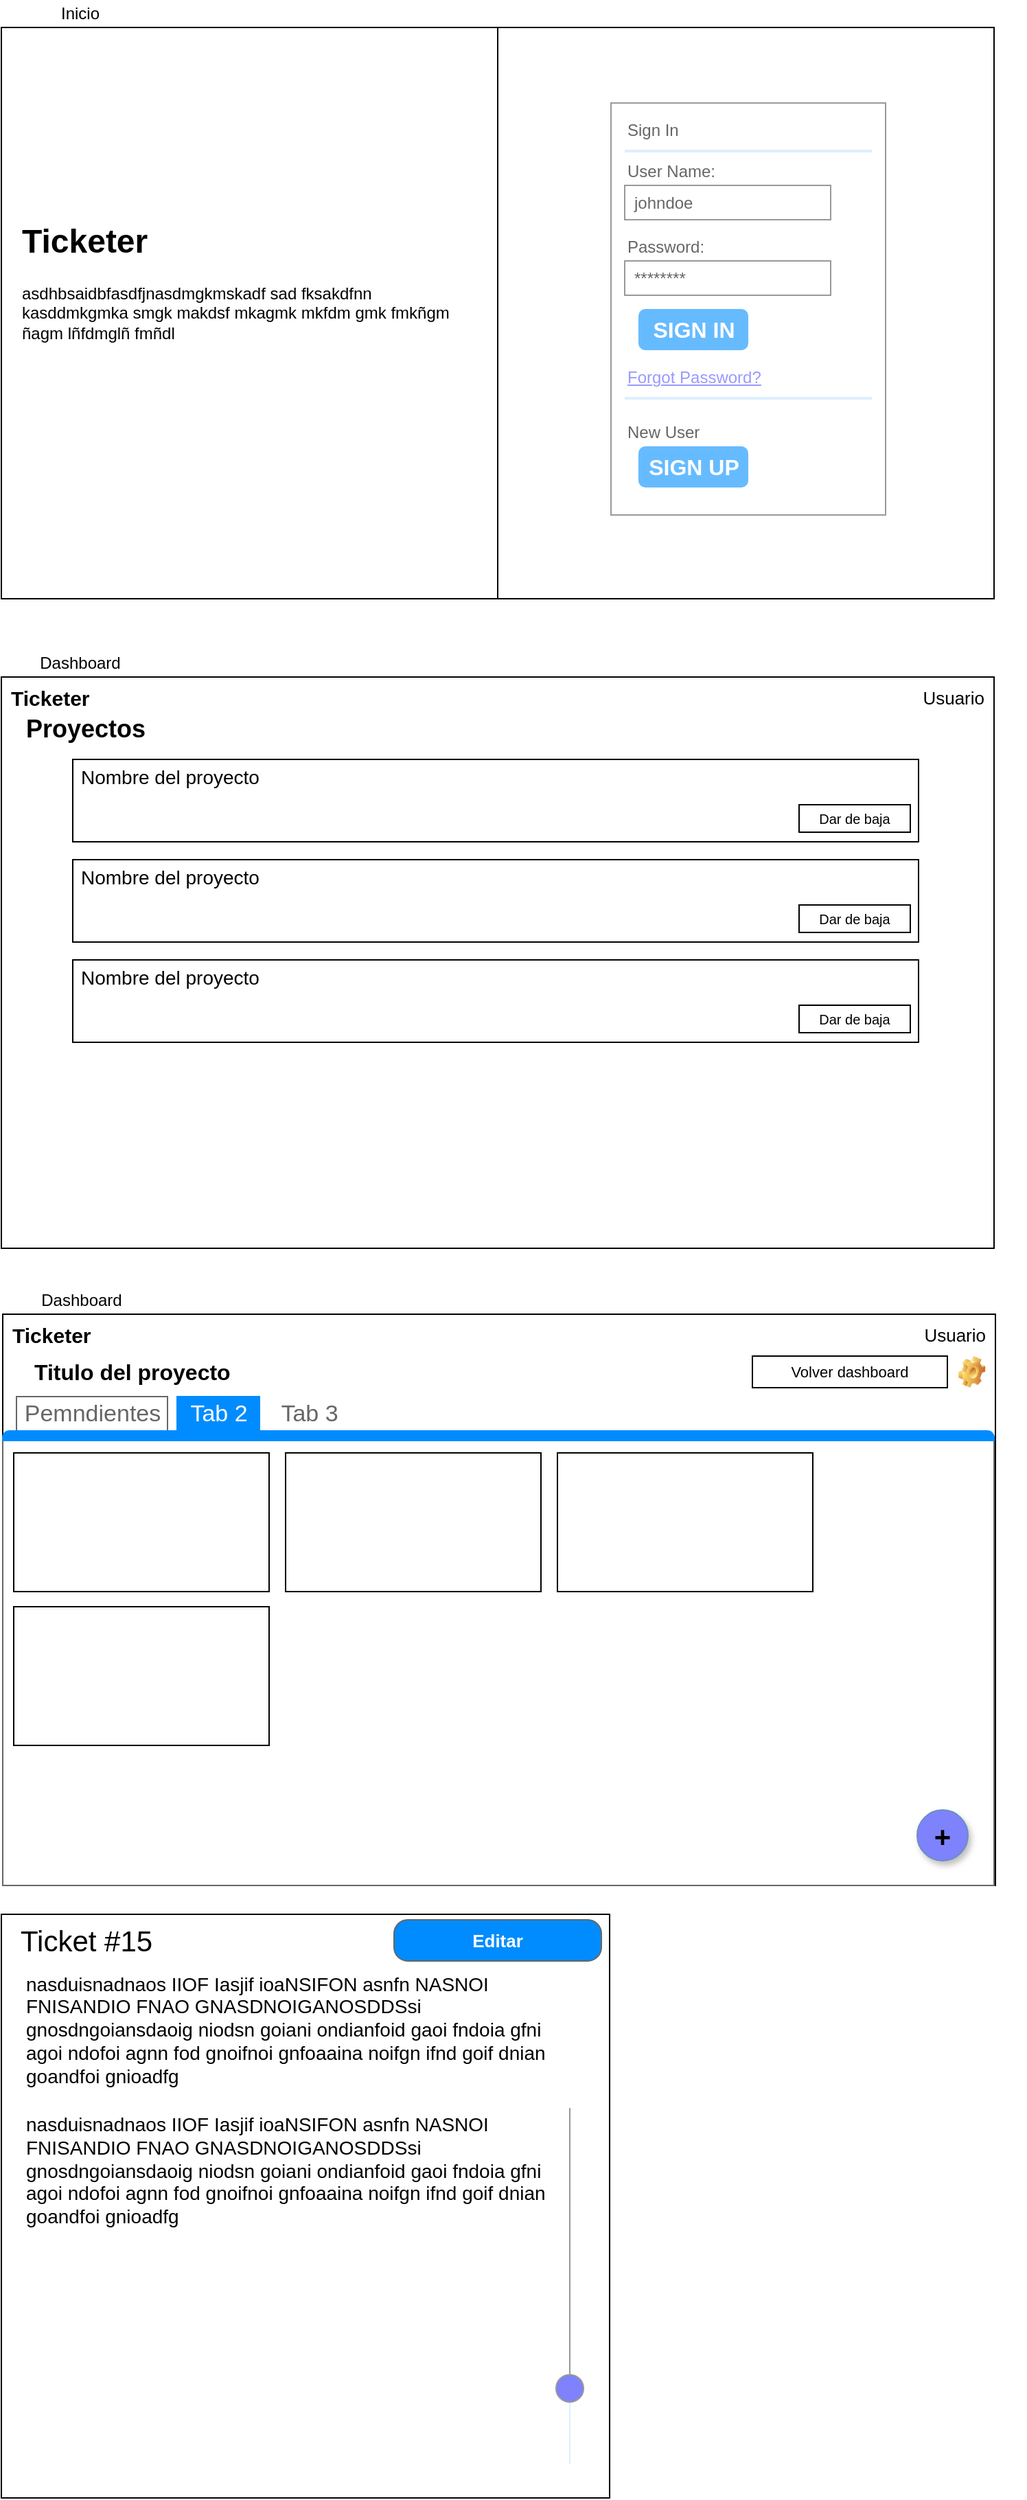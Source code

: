 <mxfile version="12.5.1" type="device"><diagram id="GGunJ3e7EhIM0FRUgS_Q" name="Página-1"><mxGraphModel dx="868" dy="572" grid="0" gridSize="10" guides="1" tooltips="1" connect="1" arrows="1" fold="1" page="0" pageScale="1" pageWidth="827" pageHeight="1169" math="0" shadow="0"><root><mxCell id="0"/><mxCell id="1" parent="0"/><mxCell id="hz0STk0o0sTOq8Ek1CRq-34" value="" style="group" vertex="1" connectable="0" parent="1"><mxGeometry x="46" y="23" width="723" height="436" as="geometry"/></mxCell><mxCell id="hz0STk0o0sTOq8Ek1CRq-16" value="" style="group;container=1;" vertex="1" connectable="0" parent="hz0STk0o0sTOq8Ek1CRq-34"><mxGeometry width="723" height="436" as="geometry"/></mxCell><mxCell id="hz0STk0o0sTOq8Ek1CRq-1" value="" style="rounded=0;whiteSpace=wrap;html=1;" vertex="1" parent="hz0STk0o0sTOq8Ek1CRq-16"><mxGeometry y="20" width="723" height="416" as="geometry"/></mxCell><mxCell id="hz0STk0o0sTOq8Ek1CRq-2" value="&lt;h1&gt;Ticketer&lt;/h1&gt;&lt;div&gt;asdhbsaidbfasdfjnasdmgkmskadf sad fksakdfnn kasddmkgmka smgk makdsf mkagmk mkfdm gmk fmkñgm ñagm lñfdmglñ fmñdl&amp;nbsp;&lt;/div&gt;" style="text;html=1;strokeColor=none;fillColor=none;spacing=5;spacingTop=-20;whiteSpace=wrap;overflow=hidden;rounded=0;" vertex="1" parent="hz0STk0o0sTOq8Ek1CRq-16"><mxGeometry x="10" y="156" width="342" height="129" as="geometry"/></mxCell><mxCell id="hz0STk0o0sTOq8Ek1CRq-3" value="" style="strokeWidth=1;shadow=0;dashed=0;align=center;html=1;shape=mxgraph.mockup.forms.rrect;rSize=0;strokeColor=#999999;fillColor=#ffffff;" vertex="1" parent="hz0STk0o0sTOq8Ek1CRq-16"><mxGeometry x="444" y="75" width="200" height="300" as="geometry"/></mxCell><mxCell id="hz0STk0o0sTOq8Ek1CRq-4" value="Sign In" style="strokeWidth=1;shadow=0;dashed=0;align=center;html=1;shape=mxgraph.mockup.forms.anchor;fontSize=12;fontColor=#666666;align=left;resizeWidth=1;spacingLeft=0;" vertex="1" parent="hz0STk0o0sTOq8Ek1CRq-3"><mxGeometry width="100" height="20" relative="1" as="geometry"><mxPoint x="10" y="10" as="offset"/></mxGeometry></mxCell><mxCell id="hz0STk0o0sTOq8Ek1CRq-5" value="" style="shape=line;strokeColor=#ddeeff;strokeWidth=2;html=1;resizeWidth=1;" vertex="1" parent="hz0STk0o0sTOq8Ek1CRq-3"><mxGeometry width="180" height="10" relative="1" as="geometry"><mxPoint x="10" y="30" as="offset"/></mxGeometry></mxCell><mxCell id="hz0STk0o0sTOq8Ek1CRq-6" value="User Name:" style="strokeWidth=1;shadow=0;dashed=0;align=center;html=1;shape=mxgraph.mockup.forms.anchor;fontSize=12;fontColor=#666666;align=left;resizeWidth=1;spacingLeft=0;" vertex="1" parent="hz0STk0o0sTOq8Ek1CRq-3"><mxGeometry width="100" height="20" relative="1" as="geometry"><mxPoint x="10" y="40" as="offset"/></mxGeometry></mxCell><mxCell id="hz0STk0o0sTOq8Ek1CRq-7" value="johndoe" style="strokeWidth=1;shadow=0;dashed=0;align=center;html=1;shape=mxgraph.mockup.forms.rrect;rSize=0;strokeColor=#999999;fontColor=#666666;align=left;spacingLeft=5;resizeWidth=1;" vertex="1" parent="hz0STk0o0sTOq8Ek1CRq-3"><mxGeometry width="150" height="25" relative="1" as="geometry"><mxPoint x="10" y="60" as="offset"/></mxGeometry></mxCell><mxCell id="hz0STk0o0sTOq8Ek1CRq-8" value="Password:" style="strokeWidth=1;shadow=0;dashed=0;align=center;html=1;shape=mxgraph.mockup.forms.anchor;fontSize=12;fontColor=#666666;align=left;resizeWidth=1;spacingLeft=0;" vertex="1" parent="hz0STk0o0sTOq8Ek1CRq-3"><mxGeometry width="100" height="20" relative="1" as="geometry"><mxPoint x="10" y="95" as="offset"/></mxGeometry></mxCell><mxCell id="hz0STk0o0sTOq8Ek1CRq-9" value="********" style="strokeWidth=1;shadow=0;dashed=0;align=center;html=1;shape=mxgraph.mockup.forms.rrect;rSize=0;strokeColor=#999999;fontColor=#666666;align=left;spacingLeft=5;resizeWidth=1;" vertex="1" parent="hz0STk0o0sTOq8Ek1CRq-3"><mxGeometry width="150" height="25" relative="1" as="geometry"><mxPoint x="10" y="115" as="offset"/></mxGeometry></mxCell><mxCell id="hz0STk0o0sTOq8Ek1CRq-10" value="SIGN IN" style="strokeWidth=1;shadow=0;dashed=0;align=center;html=1;shape=mxgraph.mockup.forms.rrect;rSize=5;strokeColor=none;fontColor=#ffffff;fillColor=#66bbff;fontSize=16;fontStyle=1;" vertex="1" parent="hz0STk0o0sTOq8Ek1CRq-3"><mxGeometry y="1" width="80" height="30" relative="1" as="geometry"><mxPoint x="20" y="-150" as="offset"/></mxGeometry></mxCell><mxCell id="hz0STk0o0sTOq8Ek1CRq-11" value="Forgot Password?" style="strokeWidth=1;shadow=0;dashed=0;align=center;html=1;shape=mxgraph.mockup.forms.anchor;fontSize=12;fontColor=#9999ff;align=left;spacingLeft=0;fontStyle=4;resizeWidth=1;" vertex="1" parent="hz0STk0o0sTOq8Ek1CRq-3"><mxGeometry y="1" width="150" height="20" relative="1" as="geometry"><mxPoint x="10" y="-110" as="offset"/></mxGeometry></mxCell><mxCell id="hz0STk0o0sTOq8Ek1CRq-12" value="" style="shape=line;strokeColor=#ddeeff;strokeWidth=2;html=1;resizeWidth=1;" vertex="1" parent="hz0STk0o0sTOq8Ek1CRq-3"><mxGeometry y="1" width="180" height="10" relative="1" as="geometry"><mxPoint x="10" y="-90" as="offset"/></mxGeometry></mxCell><mxCell id="hz0STk0o0sTOq8Ek1CRq-13" value="New User" style="strokeWidth=1;shadow=0;dashed=0;align=center;html=1;shape=mxgraph.mockup.forms.anchor;fontSize=12;fontColor=#666666;align=left;spacingLeft=0;resizeWidth=1;" vertex="1" parent="hz0STk0o0sTOq8Ek1CRq-3"><mxGeometry y="1" width="150" height="20" relative="1" as="geometry"><mxPoint x="10" y="-70" as="offset"/></mxGeometry></mxCell><mxCell id="hz0STk0o0sTOq8Ek1CRq-14" value="SIGN UP" style="strokeWidth=1;shadow=0;dashed=0;align=center;html=1;shape=mxgraph.mockup.forms.rrect;rSize=5;strokeColor=none;fontColor=#ffffff;fillColor=#66bbff;fontSize=16;fontStyle=1;" vertex="1" parent="hz0STk0o0sTOq8Ek1CRq-3"><mxGeometry y="1" width="80" height="30" relative="1" as="geometry"><mxPoint x="20" y="-50" as="offset"/></mxGeometry></mxCell><mxCell id="hz0STk0o0sTOq8Ek1CRq-15" value="Inicio" style="text;html=1;strokeColor=none;fillColor=none;align=center;verticalAlign=middle;whiteSpace=wrap;rounded=0;" vertex="1" parent="hz0STk0o0sTOq8Ek1CRq-16"><mxGeometry width="115" height="20" as="geometry"/></mxCell><mxCell id="hz0STk0o0sTOq8Ek1CRq-33" value="" style="endArrow=none;html=1;entryX=0.5;entryY=0;entryDx=0;entryDy=0;exitX=0.5;exitY=1;exitDx=0;exitDy=0;" edge="1" parent="hz0STk0o0sTOq8Ek1CRq-16" source="hz0STk0o0sTOq8Ek1CRq-1" target="hz0STk0o0sTOq8Ek1CRq-1"><mxGeometry width="50" height="50" relative="1" as="geometry"><mxPoint x="330" y="123" as="sourcePoint"/><mxPoint x="380" y="73" as="targetPoint"/></mxGeometry></mxCell><mxCell id="hz0STk0o0sTOq8Ek1CRq-69" value="" style="group" vertex="1" connectable="0" parent="1"><mxGeometry x="46" y="496" width="724" height="436" as="geometry"/></mxCell><mxCell id="hz0STk0o0sTOq8Ek1CRq-17" value="" style="group;container=1;" vertex="1" connectable="0" parent="hz0STk0o0sTOq8Ek1CRq-69"><mxGeometry width="723" height="436" as="geometry"/></mxCell><mxCell id="hz0STk0o0sTOq8Ek1CRq-18" value="" style="rounded=0;whiteSpace=wrap;html=1;" vertex="1" parent="hz0STk0o0sTOq8Ek1CRq-17"><mxGeometry y="20" width="723" height="416" as="geometry"/></mxCell><mxCell id="hz0STk0o0sTOq8Ek1CRq-32" value="Dashboard" style="text;html=1;strokeColor=none;fillColor=none;align=center;verticalAlign=middle;whiteSpace=wrap;rounded=0;" vertex="1" parent="hz0STk0o0sTOq8Ek1CRq-17"><mxGeometry width="115" height="20" as="geometry"/></mxCell><mxCell id="hz0STk0o0sTOq8Ek1CRq-35" value="Ticketer" style="text;html=1;strokeColor=none;fillColor=none;align=left;verticalAlign=middle;whiteSpace=wrap;rounded=0;fontStyle=1;fontSize=15;" vertex="1" parent="hz0STk0o0sTOq8Ek1CRq-17"><mxGeometry x="5" y="23" width="110" height="23" as="geometry"/></mxCell><mxCell id="hz0STk0o0sTOq8Ek1CRq-36" value="Usuario" style="text;html=1;strokeColor=none;fillColor=none;align=right;verticalAlign=middle;whiteSpace=wrap;rounded=0;fontSize=13;" vertex="1" parent="hz0STk0o0sTOq8Ek1CRq-17"><mxGeometry x="607" y="24.5" width="111" height="20" as="geometry"/></mxCell><mxCell id="hz0STk0o0sTOq8Ek1CRq-53" value="Proyectos" style="text;html=1;strokeColor=none;fillColor=none;align=left;verticalAlign=middle;whiteSpace=wrap;rounded=0;fontStyle=1;fontSize=18;" vertex="1" parent="hz0STk0o0sTOq8Ek1CRq-17"><mxGeometry x="16" y="46" width="110" height="23" as="geometry"/></mxCell><mxCell id="hz0STk0o0sTOq8Ek1CRq-60" value="" style="group" vertex="1" connectable="0" parent="hz0STk0o0sTOq8Ek1CRq-17"><mxGeometry x="52" y="80" width="616" height="60" as="geometry"/></mxCell><mxCell id="hz0STk0o0sTOq8Ek1CRq-54" value="" style="rounded=0;whiteSpace=wrap;html=1;fontSize=13;align=right;" vertex="1" parent="hz0STk0o0sTOq8Ek1CRq-60"><mxGeometry width="616" height="60" as="geometry"/></mxCell><mxCell id="hz0STk0o0sTOq8Ek1CRq-58" value="Dar de baja" style="rounded=0;whiteSpace=wrap;html=1;fontSize=10;align=center;" vertex="1" parent="hz0STk0o0sTOq8Ek1CRq-60"><mxGeometry x="529" y="33" width="81" height="20" as="geometry"/></mxCell><mxCell id="hz0STk0o0sTOq8Ek1CRq-59" value="Nombre del proyecto" style="text;html=1;strokeColor=none;fillColor=none;align=left;verticalAlign=middle;whiteSpace=wrap;rounded=0;fontSize=14;" vertex="1" parent="hz0STk0o0sTOq8Ek1CRq-60"><mxGeometry x="4" y="3" width="238" height="20" as="geometry"/></mxCell><mxCell id="hz0STk0o0sTOq8Ek1CRq-61" value="" style="group" vertex="1" connectable="0" parent="hz0STk0o0sTOq8Ek1CRq-17"><mxGeometry x="52" y="153" width="616" height="60" as="geometry"/></mxCell><mxCell id="hz0STk0o0sTOq8Ek1CRq-62" value="" style="rounded=0;whiteSpace=wrap;html=1;fontSize=13;align=right;" vertex="1" parent="hz0STk0o0sTOq8Ek1CRq-61"><mxGeometry width="616" height="60" as="geometry"/></mxCell><mxCell id="hz0STk0o0sTOq8Ek1CRq-63" value="Dar de baja" style="rounded=0;whiteSpace=wrap;html=1;fontSize=10;align=center;" vertex="1" parent="hz0STk0o0sTOq8Ek1CRq-61"><mxGeometry x="529" y="33" width="81" height="20" as="geometry"/></mxCell><mxCell id="hz0STk0o0sTOq8Ek1CRq-64" value="Nombre del proyecto" style="text;html=1;strokeColor=none;fillColor=none;align=left;verticalAlign=middle;whiteSpace=wrap;rounded=0;fontSize=14;" vertex="1" parent="hz0STk0o0sTOq8Ek1CRq-61"><mxGeometry x="4" y="3" width="238" height="20" as="geometry"/></mxCell><mxCell id="hz0STk0o0sTOq8Ek1CRq-65" value="" style="group" vertex="1" connectable="0" parent="hz0STk0o0sTOq8Ek1CRq-17"><mxGeometry x="52" y="226" width="616" height="60" as="geometry"/></mxCell><mxCell id="hz0STk0o0sTOq8Ek1CRq-66" value="" style="rounded=0;whiteSpace=wrap;html=1;fontSize=13;align=right;" vertex="1" parent="hz0STk0o0sTOq8Ek1CRq-65"><mxGeometry width="616" height="60" as="geometry"/></mxCell><mxCell id="hz0STk0o0sTOq8Ek1CRq-67" value="Dar de baja" style="rounded=0;whiteSpace=wrap;html=1;fontSize=10;align=center;" vertex="1" parent="hz0STk0o0sTOq8Ek1CRq-65"><mxGeometry x="529" y="33" width="81" height="20" as="geometry"/></mxCell><mxCell id="hz0STk0o0sTOq8Ek1CRq-68" value="Nombre del proyecto" style="text;html=1;strokeColor=none;fillColor=none;align=left;verticalAlign=middle;whiteSpace=wrap;rounded=0;fontSize=14;" vertex="1" parent="hz0STk0o0sTOq8Ek1CRq-65"><mxGeometry x="4" y="3" width="238" height="20" as="geometry"/></mxCell><mxCell id="hz0STk0o0sTOq8Ek1CRq-70" value="" style="group;container=1;" vertex="1" connectable="0" parent="1"><mxGeometry x="47" y="960" width="745" height="436" as="geometry"/></mxCell><mxCell id="hz0STk0o0sTOq8Ek1CRq-71" value="" style="group;container=1;" vertex="1" connectable="0" parent="hz0STk0o0sTOq8Ek1CRq-70"><mxGeometry width="745" height="436" as="geometry"/></mxCell><mxCell id="hz0STk0o0sTOq8Ek1CRq-72" value="" style="rounded=0;whiteSpace=wrap;html=1;" vertex="1" parent="hz0STk0o0sTOq8Ek1CRq-71"><mxGeometry y="20" width="723" height="416" as="geometry"/></mxCell><mxCell id="hz0STk0o0sTOq8Ek1CRq-73" value="Dashboard" style="text;html=1;strokeColor=none;fillColor=none;align=center;verticalAlign=middle;whiteSpace=wrap;rounded=0;" vertex="1" parent="hz0STk0o0sTOq8Ek1CRq-71"><mxGeometry width="115" height="20" as="geometry"/></mxCell><mxCell id="hz0STk0o0sTOq8Ek1CRq-74" value="Ticketer" style="text;html=1;strokeColor=none;fillColor=none;align=left;verticalAlign=middle;whiteSpace=wrap;rounded=0;fontStyle=1;fontSize=15;" vertex="1" parent="hz0STk0o0sTOq8Ek1CRq-71"><mxGeometry x="5" y="23" width="110" height="23" as="geometry"/></mxCell><mxCell id="hz0STk0o0sTOq8Ek1CRq-75" value="Usuario" style="text;html=1;strokeColor=none;fillColor=none;align=right;verticalAlign=middle;whiteSpace=wrap;rounded=0;fontSize=13;" vertex="1" parent="hz0STk0o0sTOq8Ek1CRq-71"><mxGeometry x="607" y="24.5" width="111" height="20" as="geometry"/></mxCell><mxCell id="hz0STk0o0sTOq8Ek1CRq-89" value="Titulo del proyecto" style="text;html=1;strokeColor=none;fillColor=none;align=left;verticalAlign=middle;whiteSpace=wrap;rounded=0;fontSize=16;fontStyle=1" vertex="1" parent="hz0STk0o0sTOq8Ek1CRq-71"><mxGeometry x="21" y="50" width="177" height="24" as="geometry"/></mxCell><mxCell id="hz0STk0o0sTOq8Ek1CRq-91" value="" style="strokeWidth=1;shadow=0;dashed=0;align=center;html=1;shape=mxgraph.mockup.containers.marginRect2;rectMarginTop=32;strokeColor=#666666;gradientColor=none;fontSize=16;" vertex="1" parent="hz0STk0o0sTOq8Ek1CRq-71"><mxGeometry y="80" width="722" height="356" as="geometry"/></mxCell><mxCell id="hz0STk0o0sTOq8Ek1CRq-92" value="Pemndientes" style="strokeColor=inherit;fillColor=inherit;gradientColor=inherit;strokeWidth=1;shadow=0;dashed=0;align=center;html=1;shape=mxgraph.mockup.containers.rrect;rSize=0;fontSize=17;fontColor=#666666;gradientColor=none;" vertex="1" parent="hz0STk0o0sTOq8Ek1CRq-91"><mxGeometry width="110" height="25" relative="1" as="geometry"><mxPoint x="10" as="offset"/></mxGeometry></mxCell><mxCell id="hz0STk0o0sTOq8Ek1CRq-93" value="Tab 2" style="strokeWidth=1;shadow=0;dashed=0;align=center;html=1;shape=mxgraph.mockup.containers.rrect;rSize=0;fontSize=17;fontColor=#ffffff;strokeColor=#008cff;fillColor=#008cff;" vertex="1" parent="hz0STk0o0sTOq8Ek1CRq-91"><mxGeometry width="60" height="25" relative="1" as="geometry"><mxPoint x="127" as="offset"/></mxGeometry></mxCell><mxCell id="hz0STk0o0sTOq8Ek1CRq-95" value="" style="strokeWidth=1;shadow=0;dashed=0;align=center;html=1;shape=mxgraph.mockup.containers.topButton;rSize=5;strokeColor=#008cff;fillColor=#008cff;gradientColor=none;resizeWidth=1;movable=0;deletable=1;" vertex="1" parent="hz0STk0o0sTOq8Ek1CRq-91"><mxGeometry width="722" height="7" relative="1" as="geometry"><mxPoint y="25" as="offset"/></mxGeometry></mxCell><mxCell id="hz0STk0o0sTOq8Ek1CRq-94" value="Tab 3" style="strokeColor=inherit;fillColor=inherit;gradientColor=inherit;strokeWidth=1;shadow=0;dashed=0;align=center;html=1;shape=mxgraph.mockup.containers.rrect;rSize=0;fontSize=17;fontColor=#666666;gradientColor=none;" vertex="1" parent="hz0STk0o0sTOq8Ek1CRq-71"><mxGeometry width="60" height="25" relative="1" as="geometry"><mxPoint x="193" y="80" as="offset"/></mxGeometry></mxCell><mxCell id="hz0STk0o0sTOq8Ek1CRq-97" value="" style="rounded=0;whiteSpace=wrap;html=1;fontSize=16;align=left;" vertex="1" parent="hz0STk0o0sTOq8Ek1CRq-71"><mxGeometry x="8" y="121" width="186" height="101" as="geometry"/></mxCell><mxCell id="hz0STk0o0sTOq8Ek1CRq-98" value="" style="rounded=0;whiteSpace=wrap;html=1;fontSize=16;align=left;" vertex="1" parent="hz0STk0o0sTOq8Ek1CRq-71"><mxGeometry x="206" y="121" width="186" height="101" as="geometry"/></mxCell><mxCell id="hz0STk0o0sTOq8Ek1CRq-99" value="" style="rounded=0;whiteSpace=wrap;html=1;fontSize=16;align=left;" vertex="1" parent="hz0STk0o0sTOq8Ek1CRq-71"><mxGeometry x="404" y="121" width="186" height="101" as="geometry"/></mxCell><mxCell id="hz0STk0o0sTOq8Ek1CRq-100" value="" style="rounded=0;whiteSpace=wrap;html=1;fontSize=16;align=left;" vertex="1" parent="hz0STk0o0sTOq8Ek1CRq-71"><mxGeometry x="8" y="233" width="186" height="101" as="geometry"/></mxCell><mxCell id="hz0STk0o0sTOq8Ek1CRq-101" value="Volver dashboard" style="rounded=0;whiteSpace=wrap;html=1;fontSize=11;align=center;" vertex="1" parent="hz0STk0o0sTOq8Ek1CRq-71"><mxGeometry x="546" y="50.5" width="142" height="23" as="geometry"/></mxCell><mxCell id="hz0STk0o0sTOq8Ek1CRq-102" value="" style="shape=image;html=1;verticalLabelPosition=bottom;labelBackgroundColor=#ffffff;verticalAlign=top;imageAspect=1;aspect=fixed;image=img/clipart/Gear_128x128.png;fontSize=11;align=center;" vertex="1" parent="hz0STk0o0sTOq8Ek1CRq-71"><mxGeometry x="696" y="50.5" width="19.61" height="23" as="geometry"/></mxCell><mxCell id="hz0STk0o0sTOq8Ek1CRq-104" value="+" style="ellipse;whiteSpace=wrap;html=1;aspect=fixed;fontSize=21;align=center;fillColor=#7E82FC;strokeColor=#6c8ebf;shadow=1;fontStyle=1" vertex="1" parent="hz0STk0o0sTOq8Ek1CRq-71"><mxGeometry x="666" y="381" width="37" height="37" as="geometry"/></mxCell><mxCell id="hz0STk0o0sTOq8Ek1CRq-105" value="" style="rounded=0;whiteSpace=wrap;html=1;shadow=0;fontSize=21;align=center;" vertex="1" parent="1"><mxGeometry x="46" y="1417" width="443" height="425" as="geometry"/></mxCell><mxCell id="hz0STk0o0sTOq8Ek1CRq-106" value="Ticket #15" style="text;html=1;strokeColor=none;fillColor=none;align=left;verticalAlign=middle;whiteSpace=wrap;rounded=0;shadow=0;fontSize=21;" vertex="1" parent="1"><mxGeometry x="58" y="1426" width="420" height="20" as="geometry"/></mxCell><mxCell id="hz0STk0o0sTOq8Ek1CRq-107" value="nasduisnadnaos IIOF Iasjif ioaNSIFON asnfn NASNOI FNISANDIO FNAO GNASDNOIGANOSDDSsi gnosdngoiansdaoig niodsn goiani ondianfoid gaoi fndoia gfni agoi ndofoi agnn fod gnoifnoi gnfoaaina noifgn ifnd goif dnian goandfoi gnioadfg" style="text;html=1;strokeColor=none;fillColor=none;align=left;verticalAlign=middle;whiteSpace=wrap;rounded=0;shadow=0;fontSize=14;" vertex="1" parent="1"><mxGeometry x="62" y="1452" width="407" height="97" as="geometry"/></mxCell><mxCell id="hz0STk0o0sTOq8Ek1CRq-108" value="nasduisnadnaos IIOF Iasjif ioaNSIFON asnfn NASNOI FNISANDIO FNAO GNASDNOIGANOSDDSsi gnosdngoiansdaoig niodsn goiani ondianfoid gaoi fndoia gfni agoi ndofoi agnn fod gnoifnoi gnfoaaina noifgn ifnd goif dnian goandfoi gnioadfg" style="text;html=1;strokeColor=none;fillColor=none;align=left;verticalAlign=top;whiteSpace=wrap;rounded=0;shadow=0;fontSize=14;" vertex="1" parent="1"><mxGeometry x="62" y="1555" width="383" height="274" as="geometry"/></mxCell><mxCell id="hz0STk0o0sTOq8Ek1CRq-109" value="" style="verticalLabelPosition=bottom;shadow=0;dashed=0;align=center;html=1;verticalAlign=top;strokeWidth=1;shape=mxgraph.mockup.forms.horSlider;strokeColor=#999999;sliderStyle=basic;sliderPos=20;handleStyle=circle;fillColor2=#ddeeff;direction=north;fillColor=#7E82FC;fontSize=14;" vertex="1" parent="1"><mxGeometry x="445" y="1558" width="30" height="259" as="geometry"/></mxCell><mxCell id="hz0STk0o0sTOq8Ek1CRq-110" value="Editar" style="strokeWidth=1;shadow=0;dashed=0;align=center;html=1;shape=mxgraph.mockup.buttons.button;strokeColor=#666666;fontColor=#ffffff;mainText=;buttonStyle=round;fontSize=13;fontStyle=1;fillColor=#008cff;whiteSpace=wrap;" vertex="1" parent="1"><mxGeometry x="332" y="1421" width="151" height="30" as="geometry"/></mxCell></root></mxGraphModel></diagram></mxfile>